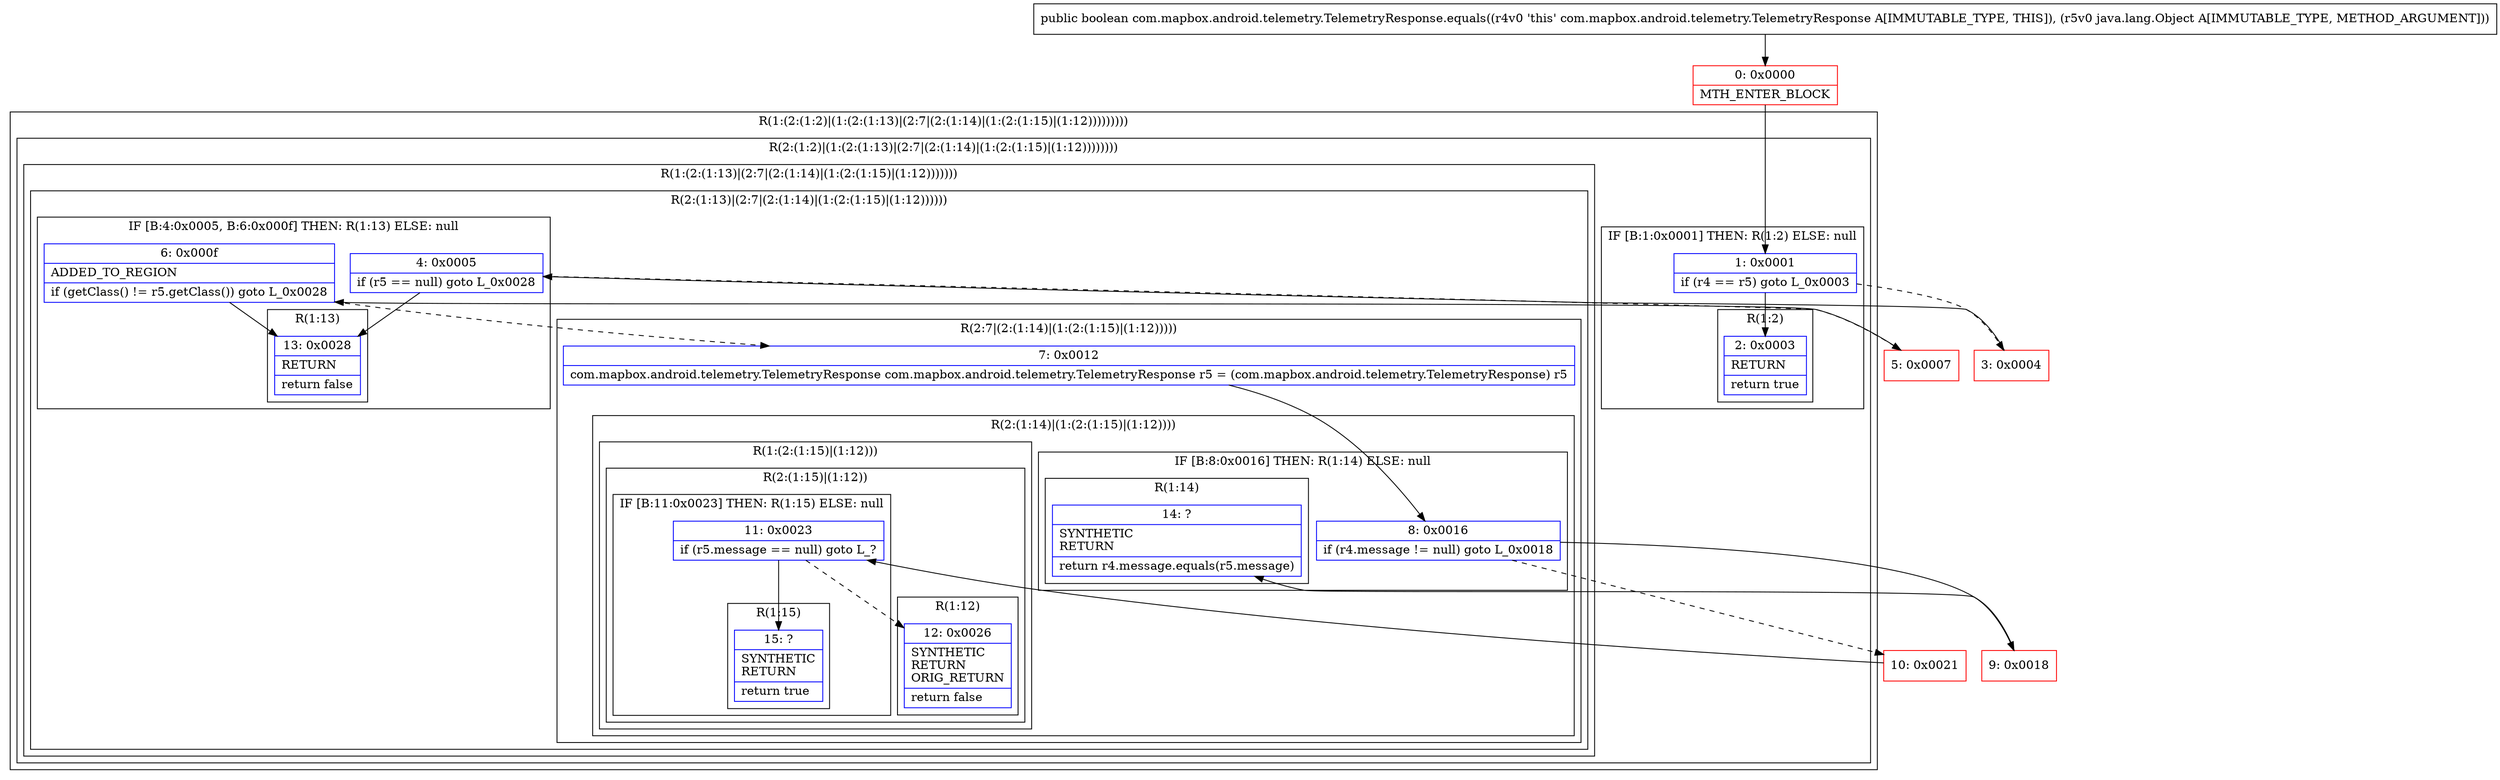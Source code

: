 digraph "CFG forcom.mapbox.android.telemetry.TelemetryResponse.equals(Ljava\/lang\/Object;)Z" {
subgraph cluster_Region_1338679844 {
label = "R(1:(2:(1:2)|(1:(2:(1:13)|(2:7|(2:(1:14)|(1:(2:(1:15)|(1:12)))))))))";
node [shape=record,color=blue];
subgraph cluster_Region_1360968419 {
label = "R(2:(1:2)|(1:(2:(1:13)|(2:7|(2:(1:14)|(1:(2:(1:15)|(1:12))))))))";
node [shape=record,color=blue];
subgraph cluster_IfRegion_375544513 {
label = "IF [B:1:0x0001] THEN: R(1:2) ELSE: null";
node [shape=record,color=blue];
Node_1 [shape=record,label="{1\:\ 0x0001|if (r4 == r5) goto L_0x0003\l}"];
subgraph cluster_Region_1937357172 {
label = "R(1:2)";
node [shape=record,color=blue];
Node_2 [shape=record,label="{2\:\ 0x0003|RETURN\l|return true\l}"];
}
}
subgraph cluster_Region_1773731517 {
label = "R(1:(2:(1:13)|(2:7|(2:(1:14)|(1:(2:(1:15)|(1:12)))))))";
node [shape=record,color=blue];
subgraph cluster_Region_1305839819 {
label = "R(2:(1:13)|(2:7|(2:(1:14)|(1:(2:(1:15)|(1:12))))))";
node [shape=record,color=blue];
subgraph cluster_IfRegion_1239771106 {
label = "IF [B:4:0x0005, B:6:0x000f] THEN: R(1:13) ELSE: null";
node [shape=record,color=blue];
Node_4 [shape=record,label="{4\:\ 0x0005|if (r5 == null) goto L_0x0028\l}"];
Node_6 [shape=record,label="{6\:\ 0x000f|ADDED_TO_REGION\l|if (getClass() != r5.getClass()) goto L_0x0028\l}"];
subgraph cluster_Region_2003424691 {
label = "R(1:13)";
node [shape=record,color=blue];
Node_13 [shape=record,label="{13\:\ 0x0028|RETURN\l|return false\l}"];
}
}
subgraph cluster_Region_1244473530 {
label = "R(2:7|(2:(1:14)|(1:(2:(1:15)|(1:12)))))";
node [shape=record,color=blue];
Node_7 [shape=record,label="{7\:\ 0x0012|com.mapbox.android.telemetry.TelemetryResponse com.mapbox.android.telemetry.TelemetryResponse r5 = (com.mapbox.android.telemetry.TelemetryResponse) r5\l}"];
subgraph cluster_Region_1493864693 {
label = "R(2:(1:14)|(1:(2:(1:15)|(1:12))))";
node [shape=record,color=blue];
subgraph cluster_IfRegion_947439823 {
label = "IF [B:8:0x0016] THEN: R(1:14) ELSE: null";
node [shape=record,color=blue];
Node_8 [shape=record,label="{8\:\ 0x0016|if (r4.message != null) goto L_0x0018\l}"];
subgraph cluster_Region_827716581 {
label = "R(1:14)";
node [shape=record,color=blue];
Node_14 [shape=record,label="{14\:\ ?|SYNTHETIC\lRETURN\l|return r4.message.equals(r5.message)\l}"];
}
}
subgraph cluster_Region_1514168917 {
label = "R(1:(2:(1:15)|(1:12)))";
node [shape=record,color=blue];
subgraph cluster_Region_1665003747 {
label = "R(2:(1:15)|(1:12))";
node [shape=record,color=blue];
subgraph cluster_IfRegion_1228001616 {
label = "IF [B:11:0x0023] THEN: R(1:15) ELSE: null";
node [shape=record,color=blue];
Node_11 [shape=record,label="{11\:\ 0x0023|if (r5.message == null) goto L_?\l}"];
subgraph cluster_Region_1849510217 {
label = "R(1:15)";
node [shape=record,color=blue];
Node_15 [shape=record,label="{15\:\ ?|SYNTHETIC\lRETURN\l|return true\l}"];
}
}
subgraph cluster_Region_285072113 {
label = "R(1:12)";
node [shape=record,color=blue];
Node_12 [shape=record,label="{12\:\ 0x0026|SYNTHETIC\lRETURN\lORIG_RETURN\l|return false\l}"];
}
}
}
}
}
}
}
}
}
Node_0 [shape=record,color=red,label="{0\:\ 0x0000|MTH_ENTER_BLOCK\l}"];
Node_3 [shape=record,color=red,label="{3\:\ 0x0004}"];
Node_5 [shape=record,color=red,label="{5\:\ 0x0007}"];
Node_9 [shape=record,color=red,label="{9\:\ 0x0018}"];
Node_10 [shape=record,color=red,label="{10\:\ 0x0021}"];
MethodNode[shape=record,label="{public boolean com.mapbox.android.telemetry.TelemetryResponse.equals((r4v0 'this' com.mapbox.android.telemetry.TelemetryResponse A[IMMUTABLE_TYPE, THIS]), (r5v0 java.lang.Object A[IMMUTABLE_TYPE, METHOD_ARGUMENT])) }"];
MethodNode -> Node_0;
Node_1 -> Node_2;
Node_1 -> Node_3[style=dashed];
Node_4 -> Node_5[style=dashed];
Node_4 -> Node_13;
Node_6 -> Node_7[style=dashed];
Node_6 -> Node_13;
Node_7 -> Node_8;
Node_8 -> Node_9;
Node_8 -> Node_10[style=dashed];
Node_11 -> Node_12[style=dashed];
Node_11 -> Node_15;
Node_0 -> Node_1;
Node_3 -> Node_4;
Node_5 -> Node_6;
Node_9 -> Node_14;
Node_10 -> Node_11;
}


